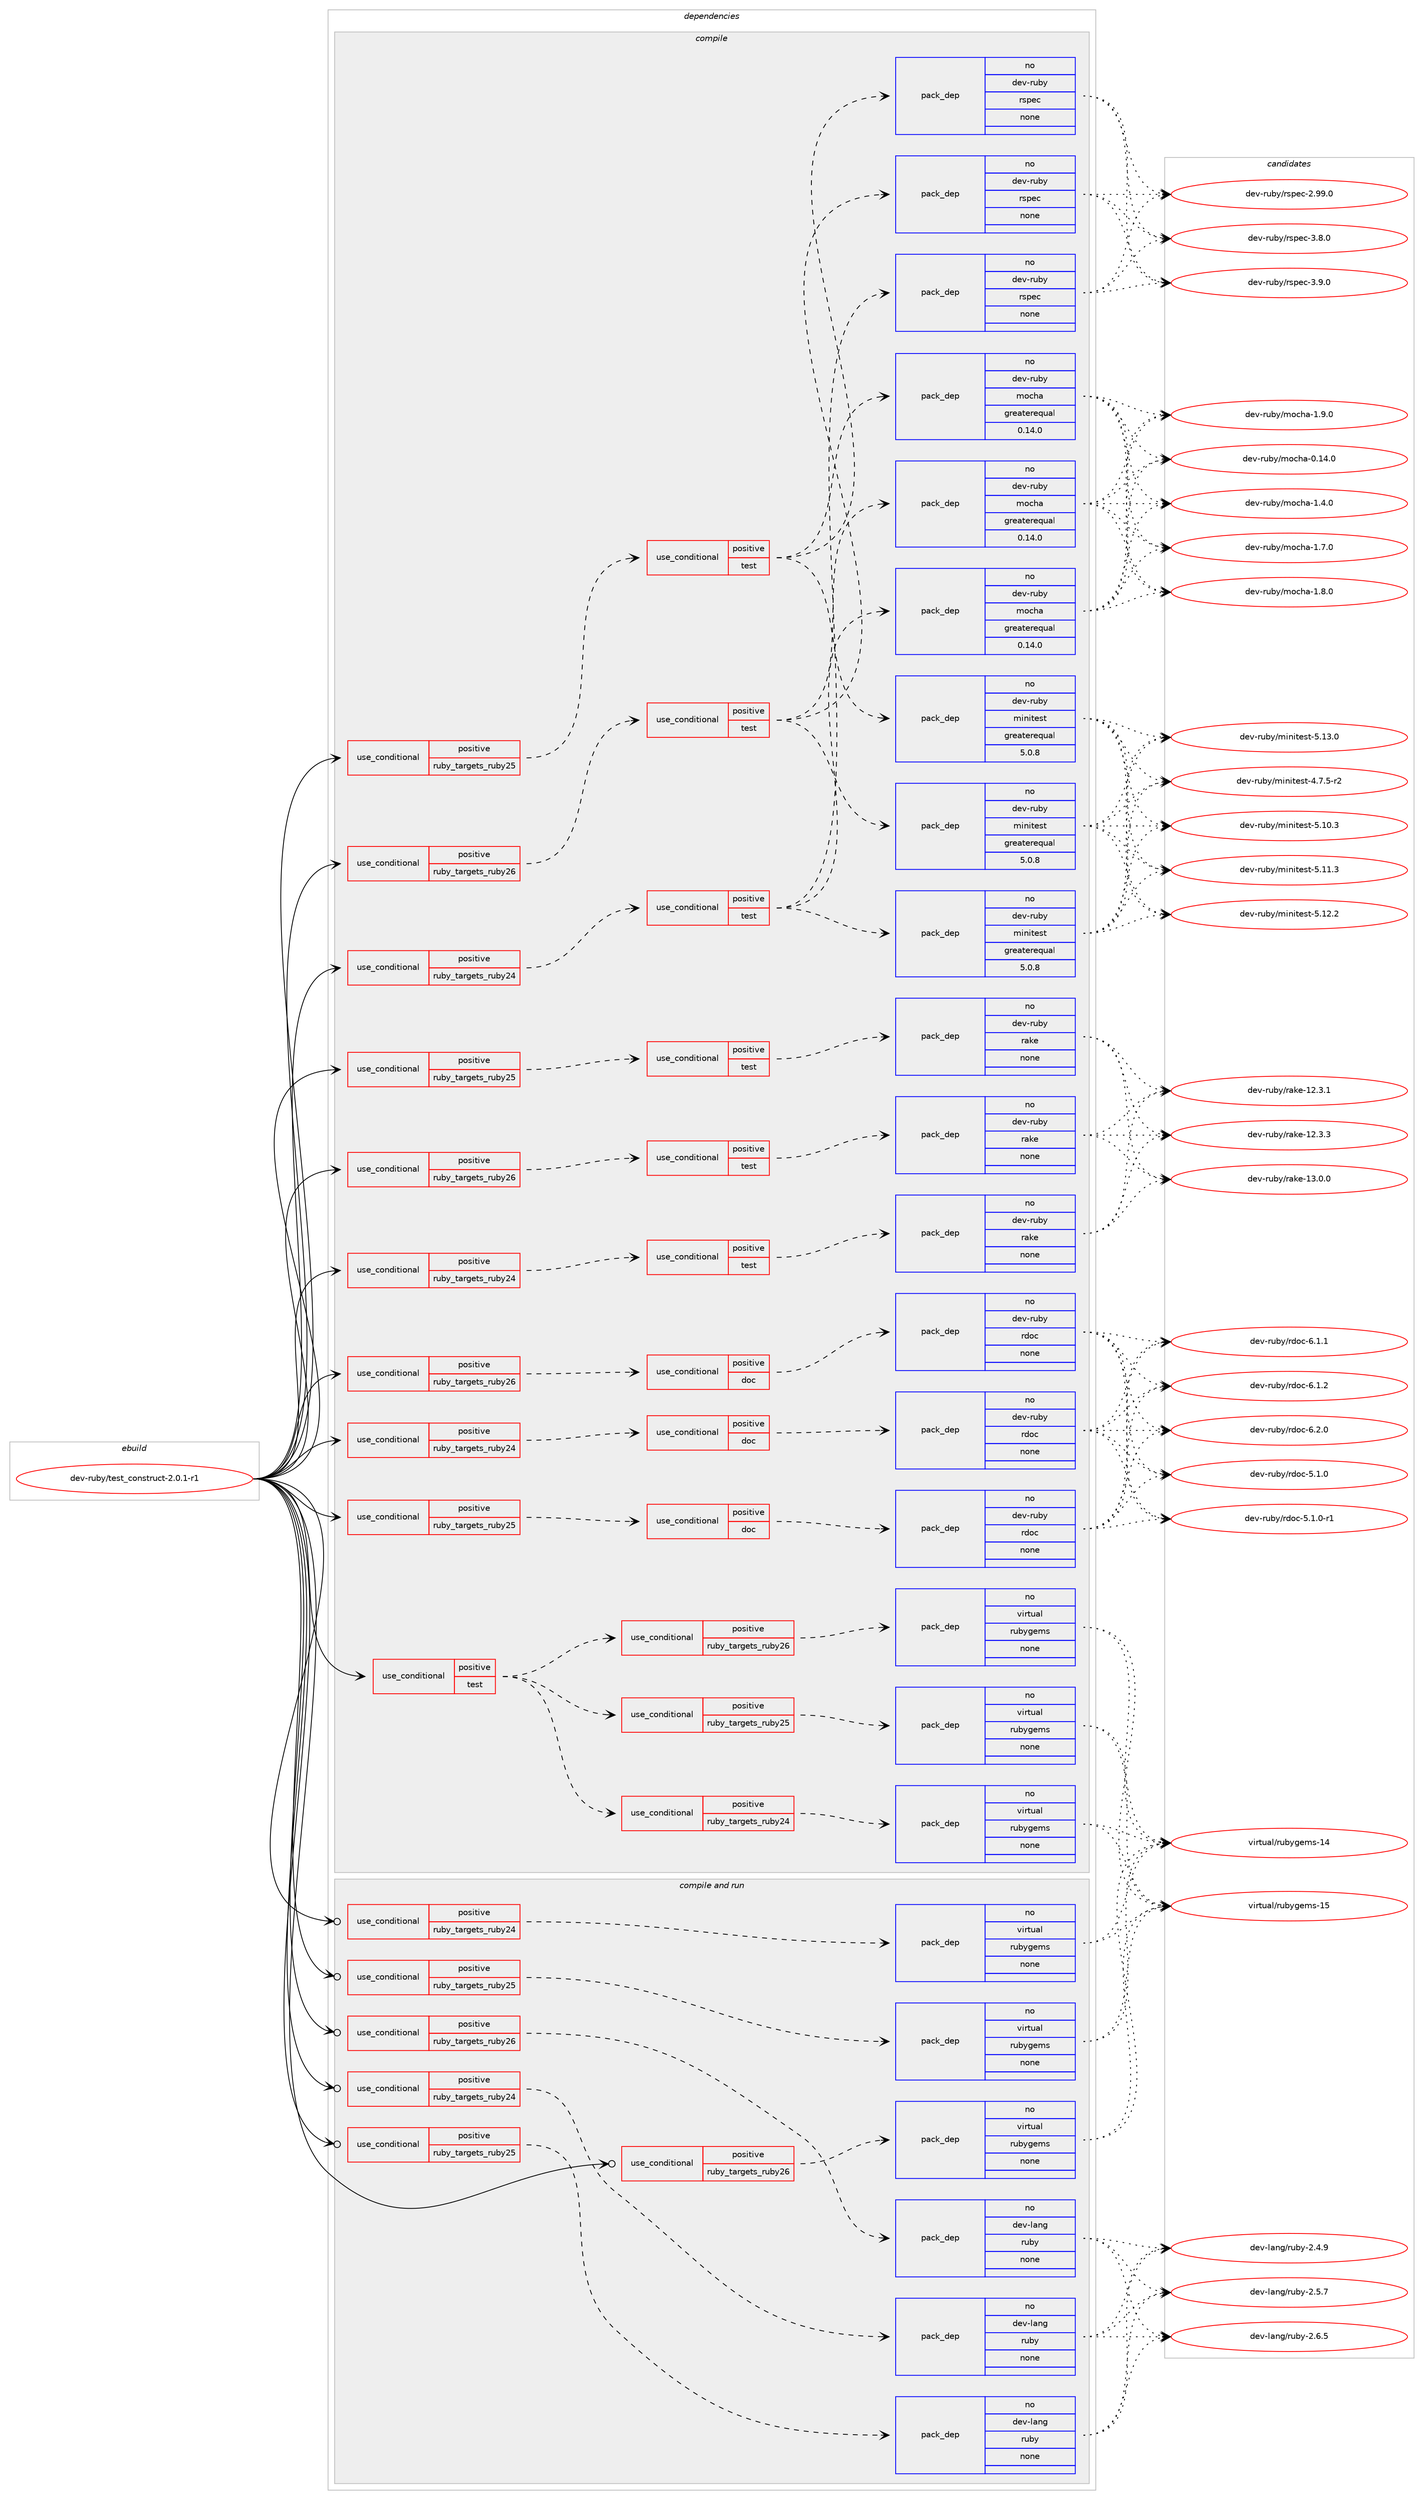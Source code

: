 digraph prolog {

# *************
# Graph options
# *************

newrank=true;
concentrate=true;
compound=true;
graph [rankdir=LR,fontname=Helvetica,fontsize=10,ranksep=1.5];#, ranksep=2.5, nodesep=0.2];
edge  [arrowhead=vee];
node  [fontname=Helvetica,fontsize=10];

# **********
# The ebuild
# **********

subgraph cluster_leftcol {
color=gray;
rank=same;
label=<<i>ebuild</i>>;
id [label="dev-ruby/test_construct-2.0.1-r1", color=red, width=4, href="../dev-ruby/test_construct-2.0.1-r1.svg"];
}

# ****************
# The dependencies
# ****************

subgraph cluster_midcol {
color=gray;
label=<<i>dependencies</i>>;
subgraph cluster_compile {
fillcolor="#eeeeee";
style=filled;
label=<<i>compile</i>>;
subgraph cond179255 {
dependency719147 [label=<<TABLE BORDER="0" CELLBORDER="1" CELLSPACING="0" CELLPADDING="4"><TR><TD ROWSPAN="3" CELLPADDING="10">use_conditional</TD></TR><TR><TD>positive</TD></TR><TR><TD>ruby_targets_ruby24</TD></TR></TABLE>>, shape=none, color=red];
subgraph cond179256 {
dependency719148 [label=<<TABLE BORDER="0" CELLBORDER="1" CELLSPACING="0" CELLPADDING="4"><TR><TD ROWSPAN="3" CELLPADDING="10">use_conditional</TD></TR><TR><TD>positive</TD></TR><TR><TD>doc</TD></TR></TABLE>>, shape=none, color=red];
subgraph pack527846 {
dependency719149 [label=<<TABLE BORDER="0" CELLBORDER="1" CELLSPACING="0" CELLPADDING="4" WIDTH="220"><TR><TD ROWSPAN="6" CELLPADDING="30">pack_dep</TD></TR><TR><TD WIDTH="110">no</TD></TR><TR><TD>dev-ruby</TD></TR><TR><TD>rdoc</TD></TR><TR><TD>none</TD></TR><TR><TD></TD></TR></TABLE>>, shape=none, color=blue];
}
dependency719148:e -> dependency719149:w [weight=20,style="dashed",arrowhead="vee"];
}
dependency719147:e -> dependency719148:w [weight=20,style="dashed",arrowhead="vee"];
}
id:e -> dependency719147:w [weight=20,style="solid",arrowhead="vee"];
subgraph cond179257 {
dependency719150 [label=<<TABLE BORDER="0" CELLBORDER="1" CELLSPACING="0" CELLPADDING="4"><TR><TD ROWSPAN="3" CELLPADDING="10">use_conditional</TD></TR><TR><TD>positive</TD></TR><TR><TD>ruby_targets_ruby24</TD></TR></TABLE>>, shape=none, color=red];
subgraph cond179258 {
dependency719151 [label=<<TABLE BORDER="0" CELLBORDER="1" CELLSPACING="0" CELLPADDING="4"><TR><TD ROWSPAN="3" CELLPADDING="10">use_conditional</TD></TR><TR><TD>positive</TD></TR><TR><TD>test</TD></TR></TABLE>>, shape=none, color=red];
subgraph pack527847 {
dependency719152 [label=<<TABLE BORDER="0" CELLBORDER="1" CELLSPACING="0" CELLPADDING="4" WIDTH="220"><TR><TD ROWSPAN="6" CELLPADDING="30">pack_dep</TD></TR><TR><TD WIDTH="110">no</TD></TR><TR><TD>dev-ruby</TD></TR><TR><TD>minitest</TD></TR><TR><TD>greaterequal</TD></TR><TR><TD>5.0.8</TD></TR></TABLE>>, shape=none, color=blue];
}
dependency719151:e -> dependency719152:w [weight=20,style="dashed",arrowhead="vee"];
subgraph pack527848 {
dependency719153 [label=<<TABLE BORDER="0" CELLBORDER="1" CELLSPACING="0" CELLPADDING="4" WIDTH="220"><TR><TD ROWSPAN="6" CELLPADDING="30">pack_dep</TD></TR><TR><TD WIDTH="110">no</TD></TR><TR><TD>dev-ruby</TD></TR><TR><TD>mocha</TD></TR><TR><TD>greaterequal</TD></TR><TR><TD>0.14.0</TD></TR></TABLE>>, shape=none, color=blue];
}
dependency719151:e -> dependency719153:w [weight=20,style="dashed",arrowhead="vee"];
subgraph pack527849 {
dependency719154 [label=<<TABLE BORDER="0" CELLBORDER="1" CELLSPACING="0" CELLPADDING="4" WIDTH="220"><TR><TD ROWSPAN="6" CELLPADDING="30">pack_dep</TD></TR><TR><TD WIDTH="110">no</TD></TR><TR><TD>dev-ruby</TD></TR><TR><TD>rspec</TD></TR><TR><TD>none</TD></TR><TR><TD></TD></TR></TABLE>>, shape=none, color=blue];
}
dependency719151:e -> dependency719154:w [weight=20,style="dashed",arrowhead="vee"];
}
dependency719150:e -> dependency719151:w [weight=20,style="dashed",arrowhead="vee"];
}
id:e -> dependency719150:w [weight=20,style="solid",arrowhead="vee"];
subgraph cond179259 {
dependency719155 [label=<<TABLE BORDER="0" CELLBORDER="1" CELLSPACING="0" CELLPADDING="4"><TR><TD ROWSPAN="3" CELLPADDING="10">use_conditional</TD></TR><TR><TD>positive</TD></TR><TR><TD>ruby_targets_ruby24</TD></TR></TABLE>>, shape=none, color=red];
subgraph cond179260 {
dependency719156 [label=<<TABLE BORDER="0" CELLBORDER="1" CELLSPACING="0" CELLPADDING="4"><TR><TD ROWSPAN="3" CELLPADDING="10">use_conditional</TD></TR><TR><TD>positive</TD></TR><TR><TD>test</TD></TR></TABLE>>, shape=none, color=red];
subgraph pack527850 {
dependency719157 [label=<<TABLE BORDER="0" CELLBORDER="1" CELLSPACING="0" CELLPADDING="4" WIDTH="220"><TR><TD ROWSPAN="6" CELLPADDING="30">pack_dep</TD></TR><TR><TD WIDTH="110">no</TD></TR><TR><TD>dev-ruby</TD></TR><TR><TD>rake</TD></TR><TR><TD>none</TD></TR><TR><TD></TD></TR></TABLE>>, shape=none, color=blue];
}
dependency719156:e -> dependency719157:w [weight=20,style="dashed",arrowhead="vee"];
}
dependency719155:e -> dependency719156:w [weight=20,style="dashed",arrowhead="vee"];
}
id:e -> dependency719155:w [weight=20,style="solid",arrowhead="vee"];
subgraph cond179261 {
dependency719158 [label=<<TABLE BORDER="0" CELLBORDER="1" CELLSPACING="0" CELLPADDING="4"><TR><TD ROWSPAN="3" CELLPADDING="10">use_conditional</TD></TR><TR><TD>positive</TD></TR><TR><TD>ruby_targets_ruby25</TD></TR></TABLE>>, shape=none, color=red];
subgraph cond179262 {
dependency719159 [label=<<TABLE BORDER="0" CELLBORDER="1" CELLSPACING="0" CELLPADDING="4"><TR><TD ROWSPAN="3" CELLPADDING="10">use_conditional</TD></TR><TR><TD>positive</TD></TR><TR><TD>doc</TD></TR></TABLE>>, shape=none, color=red];
subgraph pack527851 {
dependency719160 [label=<<TABLE BORDER="0" CELLBORDER="1" CELLSPACING="0" CELLPADDING="4" WIDTH="220"><TR><TD ROWSPAN="6" CELLPADDING="30">pack_dep</TD></TR><TR><TD WIDTH="110">no</TD></TR><TR><TD>dev-ruby</TD></TR><TR><TD>rdoc</TD></TR><TR><TD>none</TD></TR><TR><TD></TD></TR></TABLE>>, shape=none, color=blue];
}
dependency719159:e -> dependency719160:w [weight=20,style="dashed",arrowhead="vee"];
}
dependency719158:e -> dependency719159:w [weight=20,style="dashed",arrowhead="vee"];
}
id:e -> dependency719158:w [weight=20,style="solid",arrowhead="vee"];
subgraph cond179263 {
dependency719161 [label=<<TABLE BORDER="0" CELLBORDER="1" CELLSPACING="0" CELLPADDING="4"><TR><TD ROWSPAN="3" CELLPADDING="10">use_conditional</TD></TR><TR><TD>positive</TD></TR><TR><TD>ruby_targets_ruby25</TD></TR></TABLE>>, shape=none, color=red];
subgraph cond179264 {
dependency719162 [label=<<TABLE BORDER="0" CELLBORDER="1" CELLSPACING="0" CELLPADDING="4"><TR><TD ROWSPAN="3" CELLPADDING="10">use_conditional</TD></TR><TR><TD>positive</TD></TR><TR><TD>test</TD></TR></TABLE>>, shape=none, color=red];
subgraph pack527852 {
dependency719163 [label=<<TABLE BORDER="0" CELLBORDER="1" CELLSPACING="0" CELLPADDING="4" WIDTH="220"><TR><TD ROWSPAN="6" CELLPADDING="30">pack_dep</TD></TR><TR><TD WIDTH="110">no</TD></TR><TR><TD>dev-ruby</TD></TR><TR><TD>minitest</TD></TR><TR><TD>greaterequal</TD></TR><TR><TD>5.0.8</TD></TR></TABLE>>, shape=none, color=blue];
}
dependency719162:e -> dependency719163:w [weight=20,style="dashed",arrowhead="vee"];
subgraph pack527853 {
dependency719164 [label=<<TABLE BORDER="0" CELLBORDER="1" CELLSPACING="0" CELLPADDING="4" WIDTH="220"><TR><TD ROWSPAN="6" CELLPADDING="30">pack_dep</TD></TR><TR><TD WIDTH="110">no</TD></TR><TR><TD>dev-ruby</TD></TR><TR><TD>mocha</TD></TR><TR><TD>greaterequal</TD></TR><TR><TD>0.14.0</TD></TR></TABLE>>, shape=none, color=blue];
}
dependency719162:e -> dependency719164:w [weight=20,style="dashed",arrowhead="vee"];
subgraph pack527854 {
dependency719165 [label=<<TABLE BORDER="0" CELLBORDER="1" CELLSPACING="0" CELLPADDING="4" WIDTH="220"><TR><TD ROWSPAN="6" CELLPADDING="30">pack_dep</TD></TR><TR><TD WIDTH="110">no</TD></TR><TR><TD>dev-ruby</TD></TR><TR><TD>rspec</TD></TR><TR><TD>none</TD></TR><TR><TD></TD></TR></TABLE>>, shape=none, color=blue];
}
dependency719162:e -> dependency719165:w [weight=20,style="dashed",arrowhead="vee"];
}
dependency719161:e -> dependency719162:w [weight=20,style="dashed",arrowhead="vee"];
}
id:e -> dependency719161:w [weight=20,style="solid",arrowhead="vee"];
subgraph cond179265 {
dependency719166 [label=<<TABLE BORDER="0" CELLBORDER="1" CELLSPACING="0" CELLPADDING="4"><TR><TD ROWSPAN="3" CELLPADDING="10">use_conditional</TD></TR><TR><TD>positive</TD></TR><TR><TD>ruby_targets_ruby25</TD></TR></TABLE>>, shape=none, color=red];
subgraph cond179266 {
dependency719167 [label=<<TABLE BORDER="0" CELLBORDER="1" CELLSPACING="0" CELLPADDING="4"><TR><TD ROWSPAN="3" CELLPADDING="10">use_conditional</TD></TR><TR><TD>positive</TD></TR><TR><TD>test</TD></TR></TABLE>>, shape=none, color=red];
subgraph pack527855 {
dependency719168 [label=<<TABLE BORDER="0" CELLBORDER="1" CELLSPACING="0" CELLPADDING="4" WIDTH="220"><TR><TD ROWSPAN="6" CELLPADDING="30">pack_dep</TD></TR><TR><TD WIDTH="110">no</TD></TR><TR><TD>dev-ruby</TD></TR><TR><TD>rake</TD></TR><TR><TD>none</TD></TR><TR><TD></TD></TR></TABLE>>, shape=none, color=blue];
}
dependency719167:e -> dependency719168:w [weight=20,style="dashed",arrowhead="vee"];
}
dependency719166:e -> dependency719167:w [weight=20,style="dashed",arrowhead="vee"];
}
id:e -> dependency719166:w [weight=20,style="solid",arrowhead="vee"];
subgraph cond179267 {
dependency719169 [label=<<TABLE BORDER="0" CELLBORDER="1" CELLSPACING="0" CELLPADDING="4"><TR><TD ROWSPAN="3" CELLPADDING="10">use_conditional</TD></TR><TR><TD>positive</TD></TR><TR><TD>ruby_targets_ruby26</TD></TR></TABLE>>, shape=none, color=red];
subgraph cond179268 {
dependency719170 [label=<<TABLE BORDER="0" CELLBORDER="1" CELLSPACING="0" CELLPADDING="4"><TR><TD ROWSPAN="3" CELLPADDING="10">use_conditional</TD></TR><TR><TD>positive</TD></TR><TR><TD>doc</TD></TR></TABLE>>, shape=none, color=red];
subgraph pack527856 {
dependency719171 [label=<<TABLE BORDER="0" CELLBORDER="1" CELLSPACING="0" CELLPADDING="4" WIDTH="220"><TR><TD ROWSPAN="6" CELLPADDING="30">pack_dep</TD></TR><TR><TD WIDTH="110">no</TD></TR><TR><TD>dev-ruby</TD></TR><TR><TD>rdoc</TD></TR><TR><TD>none</TD></TR><TR><TD></TD></TR></TABLE>>, shape=none, color=blue];
}
dependency719170:e -> dependency719171:w [weight=20,style="dashed",arrowhead="vee"];
}
dependency719169:e -> dependency719170:w [weight=20,style="dashed",arrowhead="vee"];
}
id:e -> dependency719169:w [weight=20,style="solid",arrowhead="vee"];
subgraph cond179269 {
dependency719172 [label=<<TABLE BORDER="0" CELLBORDER="1" CELLSPACING="0" CELLPADDING="4"><TR><TD ROWSPAN="3" CELLPADDING="10">use_conditional</TD></TR><TR><TD>positive</TD></TR><TR><TD>ruby_targets_ruby26</TD></TR></TABLE>>, shape=none, color=red];
subgraph cond179270 {
dependency719173 [label=<<TABLE BORDER="0" CELLBORDER="1" CELLSPACING="0" CELLPADDING="4"><TR><TD ROWSPAN="3" CELLPADDING="10">use_conditional</TD></TR><TR><TD>positive</TD></TR><TR><TD>test</TD></TR></TABLE>>, shape=none, color=red];
subgraph pack527857 {
dependency719174 [label=<<TABLE BORDER="0" CELLBORDER="1" CELLSPACING="0" CELLPADDING="4" WIDTH="220"><TR><TD ROWSPAN="6" CELLPADDING="30">pack_dep</TD></TR><TR><TD WIDTH="110">no</TD></TR><TR><TD>dev-ruby</TD></TR><TR><TD>minitest</TD></TR><TR><TD>greaterequal</TD></TR><TR><TD>5.0.8</TD></TR></TABLE>>, shape=none, color=blue];
}
dependency719173:e -> dependency719174:w [weight=20,style="dashed",arrowhead="vee"];
subgraph pack527858 {
dependency719175 [label=<<TABLE BORDER="0" CELLBORDER="1" CELLSPACING="0" CELLPADDING="4" WIDTH="220"><TR><TD ROWSPAN="6" CELLPADDING="30">pack_dep</TD></TR><TR><TD WIDTH="110">no</TD></TR><TR><TD>dev-ruby</TD></TR><TR><TD>mocha</TD></TR><TR><TD>greaterequal</TD></TR><TR><TD>0.14.0</TD></TR></TABLE>>, shape=none, color=blue];
}
dependency719173:e -> dependency719175:w [weight=20,style="dashed",arrowhead="vee"];
subgraph pack527859 {
dependency719176 [label=<<TABLE BORDER="0" CELLBORDER="1" CELLSPACING="0" CELLPADDING="4" WIDTH="220"><TR><TD ROWSPAN="6" CELLPADDING="30">pack_dep</TD></TR><TR><TD WIDTH="110">no</TD></TR><TR><TD>dev-ruby</TD></TR><TR><TD>rspec</TD></TR><TR><TD>none</TD></TR><TR><TD></TD></TR></TABLE>>, shape=none, color=blue];
}
dependency719173:e -> dependency719176:w [weight=20,style="dashed",arrowhead="vee"];
}
dependency719172:e -> dependency719173:w [weight=20,style="dashed",arrowhead="vee"];
}
id:e -> dependency719172:w [weight=20,style="solid",arrowhead="vee"];
subgraph cond179271 {
dependency719177 [label=<<TABLE BORDER="0" CELLBORDER="1" CELLSPACING="0" CELLPADDING="4"><TR><TD ROWSPAN="3" CELLPADDING="10">use_conditional</TD></TR><TR><TD>positive</TD></TR><TR><TD>ruby_targets_ruby26</TD></TR></TABLE>>, shape=none, color=red];
subgraph cond179272 {
dependency719178 [label=<<TABLE BORDER="0" CELLBORDER="1" CELLSPACING="0" CELLPADDING="4"><TR><TD ROWSPAN="3" CELLPADDING="10">use_conditional</TD></TR><TR><TD>positive</TD></TR><TR><TD>test</TD></TR></TABLE>>, shape=none, color=red];
subgraph pack527860 {
dependency719179 [label=<<TABLE BORDER="0" CELLBORDER="1" CELLSPACING="0" CELLPADDING="4" WIDTH="220"><TR><TD ROWSPAN="6" CELLPADDING="30">pack_dep</TD></TR><TR><TD WIDTH="110">no</TD></TR><TR><TD>dev-ruby</TD></TR><TR><TD>rake</TD></TR><TR><TD>none</TD></TR><TR><TD></TD></TR></TABLE>>, shape=none, color=blue];
}
dependency719178:e -> dependency719179:w [weight=20,style="dashed",arrowhead="vee"];
}
dependency719177:e -> dependency719178:w [weight=20,style="dashed",arrowhead="vee"];
}
id:e -> dependency719177:w [weight=20,style="solid",arrowhead="vee"];
subgraph cond179273 {
dependency719180 [label=<<TABLE BORDER="0" CELLBORDER="1" CELLSPACING="0" CELLPADDING="4"><TR><TD ROWSPAN="3" CELLPADDING="10">use_conditional</TD></TR><TR><TD>positive</TD></TR><TR><TD>test</TD></TR></TABLE>>, shape=none, color=red];
subgraph cond179274 {
dependency719181 [label=<<TABLE BORDER="0" CELLBORDER="1" CELLSPACING="0" CELLPADDING="4"><TR><TD ROWSPAN="3" CELLPADDING="10">use_conditional</TD></TR><TR><TD>positive</TD></TR><TR><TD>ruby_targets_ruby24</TD></TR></TABLE>>, shape=none, color=red];
subgraph pack527861 {
dependency719182 [label=<<TABLE BORDER="0" CELLBORDER="1" CELLSPACING="0" CELLPADDING="4" WIDTH="220"><TR><TD ROWSPAN="6" CELLPADDING="30">pack_dep</TD></TR><TR><TD WIDTH="110">no</TD></TR><TR><TD>virtual</TD></TR><TR><TD>rubygems</TD></TR><TR><TD>none</TD></TR><TR><TD></TD></TR></TABLE>>, shape=none, color=blue];
}
dependency719181:e -> dependency719182:w [weight=20,style="dashed",arrowhead="vee"];
}
dependency719180:e -> dependency719181:w [weight=20,style="dashed",arrowhead="vee"];
subgraph cond179275 {
dependency719183 [label=<<TABLE BORDER="0" CELLBORDER="1" CELLSPACING="0" CELLPADDING="4"><TR><TD ROWSPAN="3" CELLPADDING="10">use_conditional</TD></TR><TR><TD>positive</TD></TR><TR><TD>ruby_targets_ruby25</TD></TR></TABLE>>, shape=none, color=red];
subgraph pack527862 {
dependency719184 [label=<<TABLE BORDER="0" CELLBORDER="1" CELLSPACING="0" CELLPADDING="4" WIDTH="220"><TR><TD ROWSPAN="6" CELLPADDING="30">pack_dep</TD></TR><TR><TD WIDTH="110">no</TD></TR><TR><TD>virtual</TD></TR><TR><TD>rubygems</TD></TR><TR><TD>none</TD></TR><TR><TD></TD></TR></TABLE>>, shape=none, color=blue];
}
dependency719183:e -> dependency719184:w [weight=20,style="dashed",arrowhead="vee"];
}
dependency719180:e -> dependency719183:w [weight=20,style="dashed",arrowhead="vee"];
subgraph cond179276 {
dependency719185 [label=<<TABLE BORDER="0" CELLBORDER="1" CELLSPACING="0" CELLPADDING="4"><TR><TD ROWSPAN="3" CELLPADDING="10">use_conditional</TD></TR><TR><TD>positive</TD></TR><TR><TD>ruby_targets_ruby26</TD></TR></TABLE>>, shape=none, color=red];
subgraph pack527863 {
dependency719186 [label=<<TABLE BORDER="0" CELLBORDER="1" CELLSPACING="0" CELLPADDING="4" WIDTH="220"><TR><TD ROWSPAN="6" CELLPADDING="30">pack_dep</TD></TR><TR><TD WIDTH="110">no</TD></TR><TR><TD>virtual</TD></TR><TR><TD>rubygems</TD></TR><TR><TD>none</TD></TR><TR><TD></TD></TR></TABLE>>, shape=none, color=blue];
}
dependency719185:e -> dependency719186:w [weight=20,style="dashed",arrowhead="vee"];
}
dependency719180:e -> dependency719185:w [weight=20,style="dashed",arrowhead="vee"];
}
id:e -> dependency719180:w [weight=20,style="solid",arrowhead="vee"];
}
subgraph cluster_compileandrun {
fillcolor="#eeeeee";
style=filled;
label=<<i>compile and run</i>>;
subgraph cond179277 {
dependency719187 [label=<<TABLE BORDER="0" CELLBORDER="1" CELLSPACING="0" CELLPADDING="4"><TR><TD ROWSPAN="3" CELLPADDING="10">use_conditional</TD></TR><TR><TD>positive</TD></TR><TR><TD>ruby_targets_ruby24</TD></TR></TABLE>>, shape=none, color=red];
subgraph pack527864 {
dependency719188 [label=<<TABLE BORDER="0" CELLBORDER="1" CELLSPACING="0" CELLPADDING="4" WIDTH="220"><TR><TD ROWSPAN="6" CELLPADDING="30">pack_dep</TD></TR><TR><TD WIDTH="110">no</TD></TR><TR><TD>dev-lang</TD></TR><TR><TD>ruby</TD></TR><TR><TD>none</TD></TR><TR><TD></TD></TR></TABLE>>, shape=none, color=blue];
}
dependency719187:e -> dependency719188:w [weight=20,style="dashed",arrowhead="vee"];
}
id:e -> dependency719187:w [weight=20,style="solid",arrowhead="odotvee"];
subgraph cond179278 {
dependency719189 [label=<<TABLE BORDER="0" CELLBORDER="1" CELLSPACING="0" CELLPADDING="4"><TR><TD ROWSPAN="3" CELLPADDING="10">use_conditional</TD></TR><TR><TD>positive</TD></TR><TR><TD>ruby_targets_ruby24</TD></TR></TABLE>>, shape=none, color=red];
subgraph pack527865 {
dependency719190 [label=<<TABLE BORDER="0" CELLBORDER="1" CELLSPACING="0" CELLPADDING="4" WIDTH="220"><TR><TD ROWSPAN="6" CELLPADDING="30">pack_dep</TD></TR><TR><TD WIDTH="110">no</TD></TR><TR><TD>virtual</TD></TR><TR><TD>rubygems</TD></TR><TR><TD>none</TD></TR><TR><TD></TD></TR></TABLE>>, shape=none, color=blue];
}
dependency719189:e -> dependency719190:w [weight=20,style="dashed",arrowhead="vee"];
}
id:e -> dependency719189:w [weight=20,style="solid",arrowhead="odotvee"];
subgraph cond179279 {
dependency719191 [label=<<TABLE BORDER="0" CELLBORDER="1" CELLSPACING="0" CELLPADDING="4"><TR><TD ROWSPAN="3" CELLPADDING="10">use_conditional</TD></TR><TR><TD>positive</TD></TR><TR><TD>ruby_targets_ruby25</TD></TR></TABLE>>, shape=none, color=red];
subgraph pack527866 {
dependency719192 [label=<<TABLE BORDER="0" CELLBORDER="1" CELLSPACING="0" CELLPADDING="4" WIDTH="220"><TR><TD ROWSPAN="6" CELLPADDING="30">pack_dep</TD></TR><TR><TD WIDTH="110">no</TD></TR><TR><TD>dev-lang</TD></TR><TR><TD>ruby</TD></TR><TR><TD>none</TD></TR><TR><TD></TD></TR></TABLE>>, shape=none, color=blue];
}
dependency719191:e -> dependency719192:w [weight=20,style="dashed",arrowhead="vee"];
}
id:e -> dependency719191:w [weight=20,style="solid",arrowhead="odotvee"];
subgraph cond179280 {
dependency719193 [label=<<TABLE BORDER="0" CELLBORDER="1" CELLSPACING="0" CELLPADDING="4"><TR><TD ROWSPAN="3" CELLPADDING="10">use_conditional</TD></TR><TR><TD>positive</TD></TR><TR><TD>ruby_targets_ruby25</TD></TR></TABLE>>, shape=none, color=red];
subgraph pack527867 {
dependency719194 [label=<<TABLE BORDER="0" CELLBORDER="1" CELLSPACING="0" CELLPADDING="4" WIDTH="220"><TR><TD ROWSPAN="6" CELLPADDING="30">pack_dep</TD></TR><TR><TD WIDTH="110">no</TD></TR><TR><TD>virtual</TD></TR><TR><TD>rubygems</TD></TR><TR><TD>none</TD></TR><TR><TD></TD></TR></TABLE>>, shape=none, color=blue];
}
dependency719193:e -> dependency719194:w [weight=20,style="dashed",arrowhead="vee"];
}
id:e -> dependency719193:w [weight=20,style="solid",arrowhead="odotvee"];
subgraph cond179281 {
dependency719195 [label=<<TABLE BORDER="0" CELLBORDER="1" CELLSPACING="0" CELLPADDING="4"><TR><TD ROWSPAN="3" CELLPADDING="10">use_conditional</TD></TR><TR><TD>positive</TD></TR><TR><TD>ruby_targets_ruby26</TD></TR></TABLE>>, shape=none, color=red];
subgraph pack527868 {
dependency719196 [label=<<TABLE BORDER="0" CELLBORDER="1" CELLSPACING="0" CELLPADDING="4" WIDTH="220"><TR><TD ROWSPAN="6" CELLPADDING="30">pack_dep</TD></TR><TR><TD WIDTH="110">no</TD></TR><TR><TD>dev-lang</TD></TR><TR><TD>ruby</TD></TR><TR><TD>none</TD></TR><TR><TD></TD></TR></TABLE>>, shape=none, color=blue];
}
dependency719195:e -> dependency719196:w [weight=20,style="dashed",arrowhead="vee"];
}
id:e -> dependency719195:w [weight=20,style="solid",arrowhead="odotvee"];
subgraph cond179282 {
dependency719197 [label=<<TABLE BORDER="0" CELLBORDER="1" CELLSPACING="0" CELLPADDING="4"><TR><TD ROWSPAN="3" CELLPADDING="10">use_conditional</TD></TR><TR><TD>positive</TD></TR><TR><TD>ruby_targets_ruby26</TD></TR></TABLE>>, shape=none, color=red];
subgraph pack527869 {
dependency719198 [label=<<TABLE BORDER="0" CELLBORDER="1" CELLSPACING="0" CELLPADDING="4" WIDTH="220"><TR><TD ROWSPAN="6" CELLPADDING="30">pack_dep</TD></TR><TR><TD WIDTH="110">no</TD></TR><TR><TD>virtual</TD></TR><TR><TD>rubygems</TD></TR><TR><TD>none</TD></TR><TR><TD></TD></TR></TABLE>>, shape=none, color=blue];
}
dependency719197:e -> dependency719198:w [weight=20,style="dashed",arrowhead="vee"];
}
id:e -> dependency719197:w [weight=20,style="solid",arrowhead="odotvee"];
}
subgraph cluster_run {
fillcolor="#eeeeee";
style=filled;
label=<<i>run</i>>;
}
}

# **************
# The candidates
# **************

subgraph cluster_choices {
rank=same;
color=gray;
label=<<i>candidates</i>>;

subgraph choice527846 {
color=black;
nodesep=1;
choice10010111845114117981214711410011199455346494648 [label="dev-ruby/rdoc-5.1.0", color=red, width=4,href="../dev-ruby/rdoc-5.1.0.svg"];
choice100101118451141179812147114100111994553464946484511449 [label="dev-ruby/rdoc-5.1.0-r1", color=red, width=4,href="../dev-ruby/rdoc-5.1.0-r1.svg"];
choice10010111845114117981214711410011199455446494649 [label="dev-ruby/rdoc-6.1.1", color=red, width=4,href="../dev-ruby/rdoc-6.1.1.svg"];
choice10010111845114117981214711410011199455446494650 [label="dev-ruby/rdoc-6.1.2", color=red, width=4,href="../dev-ruby/rdoc-6.1.2.svg"];
choice10010111845114117981214711410011199455446504648 [label="dev-ruby/rdoc-6.2.0", color=red, width=4,href="../dev-ruby/rdoc-6.2.0.svg"];
dependency719149:e -> choice10010111845114117981214711410011199455346494648:w [style=dotted,weight="100"];
dependency719149:e -> choice100101118451141179812147114100111994553464946484511449:w [style=dotted,weight="100"];
dependency719149:e -> choice10010111845114117981214711410011199455446494649:w [style=dotted,weight="100"];
dependency719149:e -> choice10010111845114117981214711410011199455446494650:w [style=dotted,weight="100"];
dependency719149:e -> choice10010111845114117981214711410011199455446504648:w [style=dotted,weight="100"];
}
subgraph choice527847 {
color=black;
nodesep=1;
choice1001011184511411798121471091051101051161011151164552465546534511450 [label="dev-ruby/minitest-4.7.5-r2", color=red, width=4,href="../dev-ruby/minitest-4.7.5-r2.svg"];
choice10010111845114117981214710910511010511610111511645534649484651 [label="dev-ruby/minitest-5.10.3", color=red, width=4,href="../dev-ruby/minitest-5.10.3.svg"];
choice10010111845114117981214710910511010511610111511645534649494651 [label="dev-ruby/minitest-5.11.3", color=red, width=4,href="../dev-ruby/minitest-5.11.3.svg"];
choice10010111845114117981214710910511010511610111511645534649504650 [label="dev-ruby/minitest-5.12.2", color=red, width=4,href="../dev-ruby/minitest-5.12.2.svg"];
choice10010111845114117981214710910511010511610111511645534649514648 [label="dev-ruby/minitest-5.13.0", color=red, width=4,href="../dev-ruby/minitest-5.13.0.svg"];
dependency719152:e -> choice1001011184511411798121471091051101051161011151164552465546534511450:w [style=dotted,weight="100"];
dependency719152:e -> choice10010111845114117981214710910511010511610111511645534649484651:w [style=dotted,weight="100"];
dependency719152:e -> choice10010111845114117981214710910511010511610111511645534649494651:w [style=dotted,weight="100"];
dependency719152:e -> choice10010111845114117981214710910511010511610111511645534649504650:w [style=dotted,weight="100"];
dependency719152:e -> choice10010111845114117981214710910511010511610111511645534649514648:w [style=dotted,weight="100"];
}
subgraph choice527848 {
color=black;
nodesep=1;
choice100101118451141179812147109111991049745484649524648 [label="dev-ruby/mocha-0.14.0", color=red, width=4,href="../dev-ruby/mocha-0.14.0.svg"];
choice1001011184511411798121471091119910497454946524648 [label="dev-ruby/mocha-1.4.0", color=red, width=4,href="../dev-ruby/mocha-1.4.0.svg"];
choice1001011184511411798121471091119910497454946554648 [label="dev-ruby/mocha-1.7.0", color=red, width=4,href="../dev-ruby/mocha-1.7.0.svg"];
choice1001011184511411798121471091119910497454946564648 [label="dev-ruby/mocha-1.8.0", color=red, width=4,href="../dev-ruby/mocha-1.8.0.svg"];
choice1001011184511411798121471091119910497454946574648 [label="dev-ruby/mocha-1.9.0", color=red, width=4,href="../dev-ruby/mocha-1.9.0.svg"];
dependency719153:e -> choice100101118451141179812147109111991049745484649524648:w [style=dotted,weight="100"];
dependency719153:e -> choice1001011184511411798121471091119910497454946524648:w [style=dotted,weight="100"];
dependency719153:e -> choice1001011184511411798121471091119910497454946554648:w [style=dotted,weight="100"];
dependency719153:e -> choice1001011184511411798121471091119910497454946564648:w [style=dotted,weight="100"];
dependency719153:e -> choice1001011184511411798121471091119910497454946574648:w [style=dotted,weight="100"];
}
subgraph choice527849 {
color=black;
nodesep=1;
choice1001011184511411798121471141151121019945504657574648 [label="dev-ruby/rspec-2.99.0", color=red, width=4,href="../dev-ruby/rspec-2.99.0.svg"];
choice10010111845114117981214711411511210199455146564648 [label="dev-ruby/rspec-3.8.0", color=red, width=4,href="../dev-ruby/rspec-3.8.0.svg"];
choice10010111845114117981214711411511210199455146574648 [label="dev-ruby/rspec-3.9.0", color=red, width=4,href="../dev-ruby/rspec-3.9.0.svg"];
dependency719154:e -> choice1001011184511411798121471141151121019945504657574648:w [style=dotted,weight="100"];
dependency719154:e -> choice10010111845114117981214711411511210199455146564648:w [style=dotted,weight="100"];
dependency719154:e -> choice10010111845114117981214711411511210199455146574648:w [style=dotted,weight="100"];
}
subgraph choice527850 {
color=black;
nodesep=1;
choice1001011184511411798121471149710710145495046514649 [label="dev-ruby/rake-12.3.1", color=red, width=4,href="../dev-ruby/rake-12.3.1.svg"];
choice1001011184511411798121471149710710145495046514651 [label="dev-ruby/rake-12.3.3", color=red, width=4,href="../dev-ruby/rake-12.3.3.svg"];
choice1001011184511411798121471149710710145495146484648 [label="dev-ruby/rake-13.0.0", color=red, width=4,href="../dev-ruby/rake-13.0.0.svg"];
dependency719157:e -> choice1001011184511411798121471149710710145495046514649:w [style=dotted,weight="100"];
dependency719157:e -> choice1001011184511411798121471149710710145495046514651:w [style=dotted,weight="100"];
dependency719157:e -> choice1001011184511411798121471149710710145495146484648:w [style=dotted,weight="100"];
}
subgraph choice527851 {
color=black;
nodesep=1;
choice10010111845114117981214711410011199455346494648 [label="dev-ruby/rdoc-5.1.0", color=red, width=4,href="../dev-ruby/rdoc-5.1.0.svg"];
choice100101118451141179812147114100111994553464946484511449 [label="dev-ruby/rdoc-5.1.0-r1", color=red, width=4,href="../dev-ruby/rdoc-5.1.0-r1.svg"];
choice10010111845114117981214711410011199455446494649 [label="dev-ruby/rdoc-6.1.1", color=red, width=4,href="../dev-ruby/rdoc-6.1.1.svg"];
choice10010111845114117981214711410011199455446494650 [label="dev-ruby/rdoc-6.1.2", color=red, width=4,href="../dev-ruby/rdoc-6.1.2.svg"];
choice10010111845114117981214711410011199455446504648 [label="dev-ruby/rdoc-6.2.0", color=red, width=4,href="../dev-ruby/rdoc-6.2.0.svg"];
dependency719160:e -> choice10010111845114117981214711410011199455346494648:w [style=dotted,weight="100"];
dependency719160:e -> choice100101118451141179812147114100111994553464946484511449:w [style=dotted,weight="100"];
dependency719160:e -> choice10010111845114117981214711410011199455446494649:w [style=dotted,weight="100"];
dependency719160:e -> choice10010111845114117981214711410011199455446494650:w [style=dotted,weight="100"];
dependency719160:e -> choice10010111845114117981214711410011199455446504648:w [style=dotted,weight="100"];
}
subgraph choice527852 {
color=black;
nodesep=1;
choice1001011184511411798121471091051101051161011151164552465546534511450 [label="dev-ruby/minitest-4.7.5-r2", color=red, width=4,href="../dev-ruby/minitest-4.7.5-r2.svg"];
choice10010111845114117981214710910511010511610111511645534649484651 [label="dev-ruby/minitest-5.10.3", color=red, width=4,href="../dev-ruby/minitest-5.10.3.svg"];
choice10010111845114117981214710910511010511610111511645534649494651 [label="dev-ruby/minitest-5.11.3", color=red, width=4,href="../dev-ruby/minitest-5.11.3.svg"];
choice10010111845114117981214710910511010511610111511645534649504650 [label="dev-ruby/minitest-5.12.2", color=red, width=4,href="../dev-ruby/minitest-5.12.2.svg"];
choice10010111845114117981214710910511010511610111511645534649514648 [label="dev-ruby/minitest-5.13.0", color=red, width=4,href="../dev-ruby/minitest-5.13.0.svg"];
dependency719163:e -> choice1001011184511411798121471091051101051161011151164552465546534511450:w [style=dotted,weight="100"];
dependency719163:e -> choice10010111845114117981214710910511010511610111511645534649484651:w [style=dotted,weight="100"];
dependency719163:e -> choice10010111845114117981214710910511010511610111511645534649494651:w [style=dotted,weight="100"];
dependency719163:e -> choice10010111845114117981214710910511010511610111511645534649504650:w [style=dotted,weight="100"];
dependency719163:e -> choice10010111845114117981214710910511010511610111511645534649514648:w [style=dotted,weight="100"];
}
subgraph choice527853 {
color=black;
nodesep=1;
choice100101118451141179812147109111991049745484649524648 [label="dev-ruby/mocha-0.14.0", color=red, width=4,href="../dev-ruby/mocha-0.14.0.svg"];
choice1001011184511411798121471091119910497454946524648 [label="dev-ruby/mocha-1.4.0", color=red, width=4,href="../dev-ruby/mocha-1.4.0.svg"];
choice1001011184511411798121471091119910497454946554648 [label="dev-ruby/mocha-1.7.0", color=red, width=4,href="../dev-ruby/mocha-1.7.0.svg"];
choice1001011184511411798121471091119910497454946564648 [label="dev-ruby/mocha-1.8.0", color=red, width=4,href="../dev-ruby/mocha-1.8.0.svg"];
choice1001011184511411798121471091119910497454946574648 [label="dev-ruby/mocha-1.9.0", color=red, width=4,href="../dev-ruby/mocha-1.9.0.svg"];
dependency719164:e -> choice100101118451141179812147109111991049745484649524648:w [style=dotted,weight="100"];
dependency719164:e -> choice1001011184511411798121471091119910497454946524648:w [style=dotted,weight="100"];
dependency719164:e -> choice1001011184511411798121471091119910497454946554648:w [style=dotted,weight="100"];
dependency719164:e -> choice1001011184511411798121471091119910497454946564648:w [style=dotted,weight="100"];
dependency719164:e -> choice1001011184511411798121471091119910497454946574648:w [style=dotted,weight="100"];
}
subgraph choice527854 {
color=black;
nodesep=1;
choice1001011184511411798121471141151121019945504657574648 [label="dev-ruby/rspec-2.99.0", color=red, width=4,href="../dev-ruby/rspec-2.99.0.svg"];
choice10010111845114117981214711411511210199455146564648 [label="dev-ruby/rspec-3.8.0", color=red, width=4,href="../dev-ruby/rspec-3.8.0.svg"];
choice10010111845114117981214711411511210199455146574648 [label="dev-ruby/rspec-3.9.0", color=red, width=4,href="../dev-ruby/rspec-3.9.0.svg"];
dependency719165:e -> choice1001011184511411798121471141151121019945504657574648:w [style=dotted,weight="100"];
dependency719165:e -> choice10010111845114117981214711411511210199455146564648:w [style=dotted,weight="100"];
dependency719165:e -> choice10010111845114117981214711411511210199455146574648:w [style=dotted,weight="100"];
}
subgraph choice527855 {
color=black;
nodesep=1;
choice1001011184511411798121471149710710145495046514649 [label="dev-ruby/rake-12.3.1", color=red, width=4,href="../dev-ruby/rake-12.3.1.svg"];
choice1001011184511411798121471149710710145495046514651 [label="dev-ruby/rake-12.3.3", color=red, width=4,href="../dev-ruby/rake-12.3.3.svg"];
choice1001011184511411798121471149710710145495146484648 [label="dev-ruby/rake-13.0.0", color=red, width=4,href="../dev-ruby/rake-13.0.0.svg"];
dependency719168:e -> choice1001011184511411798121471149710710145495046514649:w [style=dotted,weight="100"];
dependency719168:e -> choice1001011184511411798121471149710710145495046514651:w [style=dotted,weight="100"];
dependency719168:e -> choice1001011184511411798121471149710710145495146484648:w [style=dotted,weight="100"];
}
subgraph choice527856 {
color=black;
nodesep=1;
choice10010111845114117981214711410011199455346494648 [label="dev-ruby/rdoc-5.1.0", color=red, width=4,href="../dev-ruby/rdoc-5.1.0.svg"];
choice100101118451141179812147114100111994553464946484511449 [label="dev-ruby/rdoc-5.1.0-r1", color=red, width=4,href="../dev-ruby/rdoc-5.1.0-r1.svg"];
choice10010111845114117981214711410011199455446494649 [label="dev-ruby/rdoc-6.1.1", color=red, width=4,href="../dev-ruby/rdoc-6.1.1.svg"];
choice10010111845114117981214711410011199455446494650 [label="dev-ruby/rdoc-6.1.2", color=red, width=4,href="../dev-ruby/rdoc-6.1.2.svg"];
choice10010111845114117981214711410011199455446504648 [label="dev-ruby/rdoc-6.2.0", color=red, width=4,href="../dev-ruby/rdoc-6.2.0.svg"];
dependency719171:e -> choice10010111845114117981214711410011199455346494648:w [style=dotted,weight="100"];
dependency719171:e -> choice100101118451141179812147114100111994553464946484511449:w [style=dotted,weight="100"];
dependency719171:e -> choice10010111845114117981214711410011199455446494649:w [style=dotted,weight="100"];
dependency719171:e -> choice10010111845114117981214711410011199455446494650:w [style=dotted,weight="100"];
dependency719171:e -> choice10010111845114117981214711410011199455446504648:w [style=dotted,weight="100"];
}
subgraph choice527857 {
color=black;
nodesep=1;
choice1001011184511411798121471091051101051161011151164552465546534511450 [label="dev-ruby/minitest-4.7.5-r2", color=red, width=4,href="../dev-ruby/minitest-4.7.5-r2.svg"];
choice10010111845114117981214710910511010511610111511645534649484651 [label="dev-ruby/minitest-5.10.3", color=red, width=4,href="../dev-ruby/minitest-5.10.3.svg"];
choice10010111845114117981214710910511010511610111511645534649494651 [label="dev-ruby/minitest-5.11.3", color=red, width=4,href="../dev-ruby/minitest-5.11.3.svg"];
choice10010111845114117981214710910511010511610111511645534649504650 [label="dev-ruby/minitest-5.12.2", color=red, width=4,href="../dev-ruby/minitest-5.12.2.svg"];
choice10010111845114117981214710910511010511610111511645534649514648 [label="dev-ruby/minitest-5.13.0", color=red, width=4,href="../dev-ruby/minitest-5.13.0.svg"];
dependency719174:e -> choice1001011184511411798121471091051101051161011151164552465546534511450:w [style=dotted,weight="100"];
dependency719174:e -> choice10010111845114117981214710910511010511610111511645534649484651:w [style=dotted,weight="100"];
dependency719174:e -> choice10010111845114117981214710910511010511610111511645534649494651:w [style=dotted,weight="100"];
dependency719174:e -> choice10010111845114117981214710910511010511610111511645534649504650:w [style=dotted,weight="100"];
dependency719174:e -> choice10010111845114117981214710910511010511610111511645534649514648:w [style=dotted,weight="100"];
}
subgraph choice527858 {
color=black;
nodesep=1;
choice100101118451141179812147109111991049745484649524648 [label="dev-ruby/mocha-0.14.0", color=red, width=4,href="../dev-ruby/mocha-0.14.0.svg"];
choice1001011184511411798121471091119910497454946524648 [label="dev-ruby/mocha-1.4.0", color=red, width=4,href="../dev-ruby/mocha-1.4.0.svg"];
choice1001011184511411798121471091119910497454946554648 [label="dev-ruby/mocha-1.7.0", color=red, width=4,href="../dev-ruby/mocha-1.7.0.svg"];
choice1001011184511411798121471091119910497454946564648 [label="dev-ruby/mocha-1.8.0", color=red, width=4,href="../dev-ruby/mocha-1.8.0.svg"];
choice1001011184511411798121471091119910497454946574648 [label="dev-ruby/mocha-1.9.0", color=red, width=4,href="../dev-ruby/mocha-1.9.0.svg"];
dependency719175:e -> choice100101118451141179812147109111991049745484649524648:w [style=dotted,weight="100"];
dependency719175:e -> choice1001011184511411798121471091119910497454946524648:w [style=dotted,weight="100"];
dependency719175:e -> choice1001011184511411798121471091119910497454946554648:w [style=dotted,weight="100"];
dependency719175:e -> choice1001011184511411798121471091119910497454946564648:w [style=dotted,weight="100"];
dependency719175:e -> choice1001011184511411798121471091119910497454946574648:w [style=dotted,weight="100"];
}
subgraph choice527859 {
color=black;
nodesep=1;
choice1001011184511411798121471141151121019945504657574648 [label="dev-ruby/rspec-2.99.0", color=red, width=4,href="../dev-ruby/rspec-2.99.0.svg"];
choice10010111845114117981214711411511210199455146564648 [label="dev-ruby/rspec-3.8.0", color=red, width=4,href="../dev-ruby/rspec-3.8.0.svg"];
choice10010111845114117981214711411511210199455146574648 [label="dev-ruby/rspec-3.9.0", color=red, width=4,href="../dev-ruby/rspec-3.9.0.svg"];
dependency719176:e -> choice1001011184511411798121471141151121019945504657574648:w [style=dotted,weight="100"];
dependency719176:e -> choice10010111845114117981214711411511210199455146564648:w [style=dotted,weight="100"];
dependency719176:e -> choice10010111845114117981214711411511210199455146574648:w [style=dotted,weight="100"];
}
subgraph choice527860 {
color=black;
nodesep=1;
choice1001011184511411798121471149710710145495046514649 [label="dev-ruby/rake-12.3.1", color=red, width=4,href="../dev-ruby/rake-12.3.1.svg"];
choice1001011184511411798121471149710710145495046514651 [label="dev-ruby/rake-12.3.3", color=red, width=4,href="../dev-ruby/rake-12.3.3.svg"];
choice1001011184511411798121471149710710145495146484648 [label="dev-ruby/rake-13.0.0", color=red, width=4,href="../dev-ruby/rake-13.0.0.svg"];
dependency719179:e -> choice1001011184511411798121471149710710145495046514649:w [style=dotted,weight="100"];
dependency719179:e -> choice1001011184511411798121471149710710145495046514651:w [style=dotted,weight="100"];
dependency719179:e -> choice1001011184511411798121471149710710145495146484648:w [style=dotted,weight="100"];
}
subgraph choice527861 {
color=black;
nodesep=1;
choice118105114116117971084711411798121103101109115454952 [label="virtual/rubygems-14", color=red, width=4,href="../virtual/rubygems-14.svg"];
choice118105114116117971084711411798121103101109115454953 [label="virtual/rubygems-15", color=red, width=4,href="../virtual/rubygems-15.svg"];
dependency719182:e -> choice118105114116117971084711411798121103101109115454952:w [style=dotted,weight="100"];
dependency719182:e -> choice118105114116117971084711411798121103101109115454953:w [style=dotted,weight="100"];
}
subgraph choice527862 {
color=black;
nodesep=1;
choice118105114116117971084711411798121103101109115454952 [label="virtual/rubygems-14", color=red, width=4,href="../virtual/rubygems-14.svg"];
choice118105114116117971084711411798121103101109115454953 [label="virtual/rubygems-15", color=red, width=4,href="../virtual/rubygems-15.svg"];
dependency719184:e -> choice118105114116117971084711411798121103101109115454952:w [style=dotted,weight="100"];
dependency719184:e -> choice118105114116117971084711411798121103101109115454953:w [style=dotted,weight="100"];
}
subgraph choice527863 {
color=black;
nodesep=1;
choice118105114116117971084711411798121103101109115454952 [label="virtual/rubygems-14", color=red, width=4,href="../virtual/rubygems-14.svg"];
choice118105114116117971084711411798121103101109115454953 [label="virtual/rubygems-15", color=red, width=4,href="../virtual/rubygems-15.svg"];
dependency719186:e -> choice118105114116117971084711411798121103101109115454952:w [style=dotted,weight="100"];
dependency719186:e -> choice118105114116117971084711411798121103101109115454953:w [style=dotted,weight="100"];
}
subgraph choice527864 {
color=black;
nodesep=1;
choice10010111845108971101034711411798121455046524657 [label="dev-lang/ruby-2.4.9", color=red, width=4,href="../dev-lang/ruby-2.4.9.svg"];
choice10010111845108971101034711411798121455046534655 [label="dev-lang/ruby-2.5.7", color=red, width=4,href="../dev-lang/ruby-2.5.7.svg"];
choice10010111845108971101034711411798121455046544653 [label="dev-lang/ruby-2.6.5", color=red, width=4,href="../dev-lang/ruby-2.6.5.svg"];
dependency719188:e -> choice10010111845108971101034711411798121455046524657:w [style=dotted,weight="100"];
dependency719188:e -> choice10010111845108971101034711411798121455046534655:w [style=dotted,weight="100"];
dependency719188:e -> choice10010111845108971101034711411798121455046544653:w [style=dotted,weight="100"];
}
subgraph choice527865 {
color=black;
nodesep=1;
choice118105114116117971084711411798121103101109115454952 [label="virtual/rubygems-14", color=red, width=4,href="../virtual/rubygems-14.svg"];
choice118105114116117971084711411798121103101109115454953 [label="virtual/rubygems-15", color=red, width=4,href="../virtual/rubygems-15.svg"];
dependency719190:e -> choice118105114116117971084711411798121103101109115454952:w [style=dotted,weight="100"];
dependency719190:e -> choice118105114116117971084711411798121103101109115454953:w [style=dotted,weight="100"];
}
subgraph choice527866 {
color=black;
nodesep=1;
choice10010111845108971101034711411798121455046524657 [label="dev-lang/ruby-2.4.9", color=red, width=4,href="../dev-lang/ruby-2.4.9.svg"];
choice10010111845108971101034711411798121455046534655 [label="dev-lang/ruby-2.5.7", color=red, width=4,href="../dev-lang/ruby-2.5.7.svg"];
choice10010111845108971101034711411798121455046544653 [label="dev-lang/ruby-2.6.5", color=red, width=4,href="../dev-lang/ruby-2.6.5.svg"];
dependency719192:e -> choice10010111845108971101034711411798121455046524657:w [style=dotted,weight="100"];
dependency719192:e -> choice10010111845108971101034711411798121455046534655:w [style=dotted,weight="100"];
dependency719192:e -> choice10010111845108971101034711411798121455046544653:w [style=dotted,weight="100"];
}
subgraph choice527867 {
color=black;
nodesep=1;
choice118105114116117971084711411798121103101109115454952 [label="virtual/rubygems-14", color=red, width=4,href="../virtual/rubygems-14.svg"];
choice118105114116117971084711411798121103101109115454953 [label="virtual/rubygems-15", color=red, width=4,href="../virtual/rubygems-15.svg"];
dependency719194:e -> choice118105114116117971084711411798121103101109115454952:w [style=dotted,weight="100"];
dependency719194:e -> choice118105114116117971084711411798121103101109115454953:w [style=dotted,weight="100"];
}
subgraph choice527868 {
color=black;
nodesep=1;
choice10010111845108971101034711411798121455046524657 [label="dev-lang/ruby-2.4.9", color=red, width=4,href="../dev-lang/ruby-2.4.9.svg"];
choice10010111845108971101034711411798121455046534655 [label="dev-lang/ruby-2.5.7", color=red, width=4,href="../dev-lang/ruby-2.5.7.svg"];
choice10010111845108971101034711411798121455046544653 [label="dev-lang/ruby-2.6.5", color=red, width=4,href="../dev-lang/ruby-2.6.5.svg"];
dependency719196:e -> choice10010111845108971101034711411798121455046524657:w [style=dotted,weight="100"];
dependency719196:e -> choice10010111845108971101034711411798121455046534655:w [style=dotted,weight="100"];
dependency719196:e -> choice10010111845108971101034711411798121455046544653:w [style=dotted,weight="100"];
}
subgraph choice527869 {
color=black;
nodesep=1;
choice118105114116117971084711411798121103101109115454952 [label="virtual/rubygems-14", color=red, width=4,href="../virtual/rubygems-14.svg"];
choice118105114116117971084711411798121103101109115454953 [label="virtual/rubygems-15", color=red, width=4,href="../virtual/rubygems-15.svg"];
dependency719198:e -> choice118105114116117971084711411798121103101109115454952:w [style=dotted,weight="100"];
dependency719198:e -> choice118105114116117971084711411798121103101109115454953:w [style=dotted,weight="100"];
}
}

}
